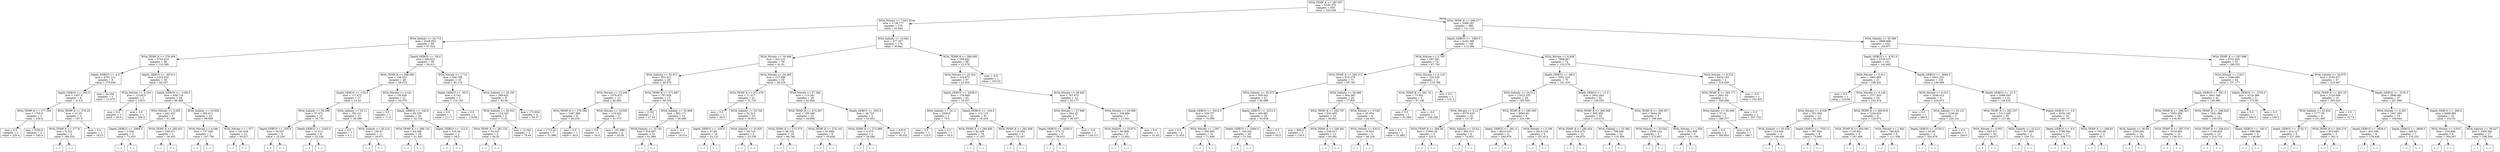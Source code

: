 digraph Tree {
node [shape=box] ;
0 [label="WOA_TEMP_K <= 287.857\nmse = 6195.375\nsamples = 650\nvalue = 102.039"] ;
1 [label="WOA_Nitrate <= 7.642\nmse = 1738.777\nsamples = 270\nvalue = 43.843"] ;
0 -> 1 [labeldistance=2.5, labelangle=45, headlabel="True"] ;
2 [label="WOA_Salinity <= 34.715\nmse = 3148.852\nsamples = 96\nvalue = 67.014"] ;
1 -> 2 ;
3 [label="WOA_TEMP_K <= 279.404\nmse = 3743.919\nsamples = 38\nvalue = 110.599"] ;
2 -> 3 ;
4 [label="Depth_GEBCO <= -4.0\nmse = 6781.211\nsamples = 8\nvalue = 179.646"] ;
3 -> 4 ;
5 [label="Depth_GEBCO <= -205.0\nmse = 1457.6\nsamples = 6\nvalue = 213.0"] ;
4 -> 5 ;
6 [label="WOA_TEMP_K <= 277.506\nmse = 1700.0\nsamples = 3\nvalue = 230.0"] ;
5 -> 6 ;
7 [label="mse = 0.0\nsamples = 1\nvalue = 220.0"] ;
6 -> 7 ;
8 [label="mse = 3200.0\nsamples = 2\nvalue = 240.0"] ;
6 -> 8 ;
9 [label="WOA_TEMP_K <= 278.25\nmse = 10.25\nsamples = 3\nvalue = 187.5"] ;
5 -> 9 ;
10 [label="WOA_TEMP_K <= 277.8\nmse = 0.222\nsamples = 2\nvalue = 189.333"] ;
9 -> 10 ;
11 [label="(...)"] ;
10 -> 11 ;
12 [label="(...)"] ;
10 -> 12 ;
13 [label="mse = 0.0\nsamples = 1\nvalue = 182.0"] ;
9 -> 13 ;
14 [label="mse = 24.256\nsamples = 2\nvalue = 12.875"] ;
4 -> 14 ;
15 [label="Depth_GEBCO <= -4674.0\nmse = 1323.633\nsamples = 30\nvalue = 92.187"] ;
3 -> 15 ;
16 [label="WOA_Nitrate <= 6.104\nmse = 12100.0\nsamples = 2\nvalue = 150.0"] ;
15 -> 16 ;
17 [label="mse = 0.0\nsamples = 1\nvalue = 40.0"] ;
16 -> 17 ;
18 [label="mse = 0.0\nsamples = 1\nvalue = 260.0"] ;
16 -> 18 ;
19 [label="Depth_GEBCO <= -1330.5\nmse = 659.716\nsamples = 28\nvalue = 89.498"] ;
15 -> 19 ;
20 [label="WOA_Nitrate <= 4.505\nmse = 442.452\nsamples = 5\nvalue = 51.386"] ;
19 -> 20 ;
21 [label="Depth_GEBCO <= -2969.5\nmse = 3.556\nsamples = 2\nvalue = 71.333"] ;
20 -> 21 ;
22 [label="(...)"] ;
21 -> 22 ;
23 [label="(...)"] ;
21 -> 23 ;
24 [label="WOA_TEMP_K <= 285.051\nmse = 249.371\nsamples = 3\nvalue = 36.425"] ;
20 -> 24 ;
25 [label="(...)"] ;
24 -> 25 ;
28 [label="(...)"] ;
24 -> 28 ;
29 [label="WOA_Salinity <= 33.854\nmse = 364.611\nsamples = 23\nvalue = 96.908"] ;
19 -> 29 ;
30 [label="WOA_Nitrate <= 4.546\nmse = 737.559\nsamples = 2\nvalue = 147.758"] ;
29 -> 30 ;
31 [label="(...)"] ;
30 -> 31 ;
32 [label="(...)"] ;
30 -> 32 ;
33 [label="WOA_Nitrate <= 1.077\nmse = 181.626\nsamples = 21\nvalue = 93.917"] ;
29 -> 33 ;
34 [label="(...)"] ;
33 -> 34 ;
35 [label="(...)"] ;
33 -> 35 ;
74 [label="Depth_GEBCO <= -59.0\nmse = 806.922\nsamples = 58\nvalue = 39.411"] ;
2 -> 74 ;
75 [label="WOA_TEMP_K <= 286.382\nmse = 154.322\nsamples = 48\nvalue = 28.015"] ;
74 -> 75 ;
76 [label="Depth_GEBCO <= -152.0\nmse = 117.472\nsamples = 27\nvalue = 23.43"] ;
75 -> 76 ;
77 [label="WOA_Salinity <= 35.298\nmse = 37.971\nsamples = 15\nvalue = 19.716"] ;
76 -> 77 ;
78 [label="Depth_GEBCO <= -235.0\nmse = 35.937\nsamples = 6\nvalue = 15.254"] ;
77 -> 78 ;
79 [label="(...)"] ;
78 -> 79 ;
84 [label="(...)"] ;
78 -> 84 ;
85 [label="Depth_GEBCO <= -3243.0\nmse = 21.613\nsamples = 9\nvalue = 22.226"] ;
77 -> 85 ;
86 [label="(...)"] ;
85 -> 86 ;
87 [label="(...)"] ;
85 -> 87 ;
92 [label="WOA_Salinity <= 35.11\nmse = 182.121\nsamples = 12\nvalue = 28.589"] ;
76 -> 92 ;
93 [label="mse = 0.0\nsamples = 1\nvalue = 5.1"] ;
92 -> 93 ;
94 [label="WOA_Salinity <= 35.214\nmse = 158.47\nsamples = 11\nvalue = 29.971"] ;
92 -> 94 ;
95 [label="(...)"] ;
94 -> 95 ;
96 [label="(...)"] ;
94 -> 96 ;
109 [label="WOA_Nitrate <= 0.241\nmse = 135.836\nsamples = 21\nvalue = 34.375"] ;
75 -> 109 ;
110 [label="mse = 0.0\nsamples = 1\nvalue = 71.0"] ;
109 -> 110 ;
111 [label="Depth_GEBCO <= -140.0\nmse = 94.159\nsamples = 20\nvalue = 33.154"] ;
109 -> 111 ;
112 [label="WOA_TEMP_K <= 286.732\nmse = 44.288\nsamples = 18\nvalue = 31.343"] ;
111 -> 112 ;
113 [label="(...)"] ;
112 -> 113 ;
124 [label="(...)"] ;
112 -> 124 ;
137 [label="Depth_GEBCO <= -112.0\nmse = 104.04\nsamples = 2\nvalue = 58.5"] ;
111 -> 137 ;
138 [label="(...)"] ;
137 -> 138 ;
139 [label="(...)"] ;
137 -> 139 ;
140 [label="WOA_Nitrate <= 1.712\nmse = 446.788\nsamples = 10\nvalue = 92.116"] ;
74 -> 140 ;
141 [label="Depth_GEBCO <= -50.5\nmse = 0.743\nsamples = 2\nvalue = 119.192"] ;
140 -> 141 ;
142 [label="mse = 0.0\nsamples = 1\nvalue = 117.7"] ;
141 -> 142 ;
143 [label="mse = 0.0\nsamples = 1\nvalue = 119.69"] ;
141 -> 143 ;
144 [label="WOA_Salinity <= 35.191\nmse = 269.622\nsamples = 8\nvalue = 83.09"] ;
140 -> 144 ;
145 [label="WOA_Salinity <= 35.053\nmse = 114.163\nsamples = 4\nvalue = 71.81"] ;
144 -> 145 ;
146 [label="WOA_TEMP_K <= 281.732\nmse = 54.023\nsamples = 2\nvalue = 58.55"] ;
145 -> 146 ;
147 [label="(...)"] ;
146 -> 147 ;
148 [label="(...)"] ;
146 -> 148 ;
149 [label="mse = 12.363\nsamples = 2\nvalue = 78.44"] ;
145 -> 149 ;
150 [label="mse = 170.604\nsamples = 4\nvalue = 94.37"] ;
144 -> 150 ;
151 [label="WOA_Salinity <= 33.841\nmse = 477.357\nsamples = 174\nvalue = 30.842"] ;
1 -> 151 ;
152 [label="WOA_Nitrate <= 18.449\nmse = 422.122\nsamples = 76\nvalue = 41.91"] ;
151 -> 152 ;
153 [label="WOA_Salinity <= 32.871\nmse = 932.412\nsamples = 26\nvalue = 49.575"] ;
152 -> 153 ;
154 [label="WOA_Nitrate <= 13.256\nmse = 1076.873\nsamples = 13\nvalue = 42.683"] ;
153 -> 154 ;
155 [label="WOA_TEMP_K <= 276.589\nmse = 1467.569\nsamples = 8\nvalue = 48.238"] ;
154 -> 155 ;
156 [label="mse = 1712.43\nsamples = 7\nvalue = 51.086"] ;
155 -> 156 ;
157 [label="mse = 0.0\nsamples = 1\nvalue = 34.0"] ;
155 -> 157 ;
158 [label="WOA_Nitrate <= 14.595\nmse = 110.342\nsamples = 5\nvalue = 31.573"] ;
154 -> 158 ;
159 [label="mse = 0.0\nsamples = 1\nvalue = 34.0"] ;
158 -> 159 ;
160 [label="mse = 161.096\nsamples = 4\nvalue = 30.36"] ;
158 -> 160 ;
161 [label="WOA_TEMP_K <= 271.687\nmse = 707.928\nsamples = 13\nvalue = 56.104"] ;
153 -> 161 ;
162 [label="mse = 2.161\nsamples = 2\nvalue = 27.34"] ;
161 -> 162 ;
163 [label="WOA_Salinity <= 33.809\nmse = 682.171\nsamples = 11\nvalue = 59.488"] ;
161 -> 163 ;
164 [label="WOA_Salinity <= 33.761\nmse = 618.697\nsamples = 10\nvalue = 61.986"] ;
163 -> 164 ;
165 [label="(...)"] ;
164 -> 165 ;
174 [label="(...)"] ;
164 -> 174 ;
175 [label="mse = -0.0\nsamples = 1\nvalue = 19.514"] ;
163 -> 175 ;
176 [label="WOA_Nitrate <= 24.282\nmse = 127.096\nsamples = 50\nvalue = 38.128"] ;
152 -> 176 ;
177 [label="WOA_TEMP_K <= 271.478\nmse = 71.317\nsamples = 21\nvalue = 31.725"] ;
176 -> 177 ;
178 [label="mse = 0.0\nsamples = 1\nvalue = 56.9"] ;
177 -> 178 ;
179 [label="WOA_Salinity <= 33.726\nmse = 52.514\nsamples = 20\nvalue = 30.913"] ;
177 -> 179 ;
180 [label="Depth_GEBCO <= -105.0\nmse = 37.84\nsamples = 16\nvalue = 33.122"] ;
179 -> 180 ;
181 [label="(...)"] ;
180 -> 181 ;
192 [label="(...)"] ;
180 -> 192 ;
197 [label="WOA_Salinity <= 33.835\nmse = 28.723\nsamples = 4\nvalue = 23.339"] ;
179 -> 197 ;
198 [label="(...)"] ;
197 -> 198 ;
203 [label="(...)"] ;
197 -> 203 ;
204 [label="WOA_Nitrate <= 27.304\nmse = 115.381\nsamples = 29\nvalue = 42.894"] ;
176 -> 204 ;
205 [label="WOA_TEMP_K <= 274.067\nmse = 109.346\nsamples = 25\nvalue = 44.808"] ;
204 -> 205 ;
206 [label="WOA_TEMP_K <= 273.573\nmse = 96.232\nsamples = 16\nvalue = 48.766"] ;
205 -> 206 ;
207 [label="(...)"] ;
206 -> 207 ;
222 [label="(...)"] ;
206 -> 222 ;
233 [label="WOA_TEMP_K <= 274.143\nmse = 81.666\nsamples = 9\nvalue = 39.859"] ;
205 -> 233 ;
234 [label="(...)"] ;
233 -> 234 ;
235 [label="(...)"] ;
233 -> 235 ;
244 [label="Depth_GEBCO <= -935.5\nmse = 30.723\nsamples = 4\nvalue = 33.052"] ;
204 -> 244 ;
245 [label="WOA_TEMP_K <= 272.989\nmse = 0.373\nsamples = 2\nvalue = 28.568"] ;
244 -> 245 ;
246 [label="(...)"] ;
245 -> 246 ;
247 [label="(...)"] ;
245 -> 247 ;
248 [label="mse = 8.619\nsamples = 2\nvalue = 39.032"] ;
244 -> 248 ;
249 [label="WOA_TEMP_K <= 286.095\nmse = 358.842\nsamples = 98\nvalue = 22.578"] ;
151 -> 249 ;
250 [label="WOA_Nitrate <= 25.324\nmse = 316.973\nsamples = 97\nvalue = 22.035"] ;
249 -> 250 ;
251 [label="Depth_GEBCO <= -5438.5\nmse = 178.869\nsamples = 83\nvalue = 19.257"] ;
250 -> 251 ;
252 [label="WOA_Salinity <= 34.11\nmse = 1600.0\nsamples = 2\nvalue = 70.0"] ;
251 -> 252 ;
253 [label="mse = 0.0\nsamples = 1\nvalue = 110.0"] ;
252 -> 253 ;
254 [label="mse = 0.0\nsamples = 1\nvalue = 30.0"] ;
252 -> 254 ;
255 [label="Depth_GEBCO <= -104.0\nmse = 112.115\nsamples = 81\nvalue = 18.418"] ;
251 -> 255 ;
256 [label="WOA_TEMP_K <= 284.665\nmse = 82.286\nsamples = 79\nvalue = 17.557"] ;
255 -> 256 ;
257 [label="(...)"] ;
256 -> 257 ;
356 [label="(...)"] ;
256 -> 356 ;
357 [label="WOA_TEMP_K <= 282.309\nmse = 110.509\nsamples = 2\nvalue = 52.267"] ;
255 -> 357 ;
358 [label="(...)"] ;
357 -> 358 ;
359 [label="(...)"] ;
357 -> 359 ;
360 [label="WOA_Nitrate <= 28.445\nmse = 761.072\nsamples = 14\nvalue = 35.177"] ;
250 -> 360 ;
361 [label="WOA_Nitrate <= 27.688\nmse = 844.25\nsamples = 7\nvalue = 46.557"] ;
360 -> 361 ;
362 [label="Depth_GEBCO <= -4356.0\nmse = 272.72\nsamples = 6\nvalue = 39.815"] ;
361 -> 362 ;
363 [label="(...)"] ;
362 -> 363 ;
364 [label="(...)"] ;
362 -> 364 ;
373 [label="mse = -0.0\nsamples = 1\nvalue = 134.211"] ;
361 -> 373 ;
374 [label="WOA_Nitrate <= 29.598\nmse = 336.694\nsamples = 7\nvalue = 21.901"] ;
360 -> 374 ;
375 [label="WOA_Salinity <= 33.873\nmse = 60.868\nsamples = 6\nvalue = 12.052"] ;
374 -> 375 ;
376 [label="(...)"] ;
375 -> 376 ;
379 [label="(...)"] ;
375 -> 379 ;
386 [label="mse = 0.0\nsamples = 1\nvalue = 51.45"] ;
374 -> 386 ;
387 [label="mse = -0.0\nsamples = 1\nvalue = 103.53"] ;
249 -> 387 ;
388 [label="WOA_TEMP_K <= 294.377\nmse = 5386.297\nsamples = 380\nvalue = 141.123"] ;
0 -> 388 [labeldistance=2.5, labelangle=-45, headlabel="False"] ;
389 [label="Depth_GEBCO <= -1883.5\nmse = 6162.586\nsamples = 148\nvalue = 112.288"] ;
388 -> 389 ;
390 [label="WOA_Nitrate <= 3.705\nmse = 687.591\nsamples = 74\nvalue = 67.756"] ;
389 -> 390 ;
391 [label="WOA_TEMP_K <= 292.512\nmse = 615.579\nsamples = 71\nvalue = 65.783"] ;
390 -> 391 ;
392 [label="WOA_Salinity <= 35.572\nmse = 359.042\nsamples = 51\nvalue = 60.088"] ;
391 -> 392 ;
393 [label="Depth_GEBCO <= -5410.5\nmse = 439.757\nsamples = 22\nvalue = 70.096"] ;
392 -> 393 ;
394 [label="mse = 0.0\nsamples = 1\nvalue = 21.053"] ;
393 -> 394 ;
395 [label="WOA_Nitrate <= 1.287\nmse = 366.493\nsamples = 21\nvalue = 71.848"] ;
393 -> 395 ;
396 [label="(...)"] ;
395 -> 396 ;
407 [label="(...)"] ;
395 -> 407 ;
432 [label="Depth_GEBCO <= -2512.0\nmse = 200.881\nsamples = 29\nvalue = 53.638"] ;
392 -> 432 ;
433 [label="Depth_GEBCO <= -5306.0\nmse = 149.252\nsamples = 28\nvalue = 51.541"] ;
432 -> 433 ;
434 [label="(...)"] ;
433 -> 434 ;
435 [label="(...)"] ;
433 -> 435 ;
482 [label="mse = 0.0\nsamples = 1\nvalue = 83.0"] ;
432 -> 482 ;
483 [label="WOA_Salinity <= 36.689\nmse = 944.385\nsamples = 20\nvalue = 77.825"] ;
391 -> 483 ;
484 [label="WOA_TEMP_K <= 292.747\nmse = 633.455\nsamples = 14\nvalue = 92.901"] ;
483 -> 484 ;
485 [label="mse = 900.0\nsamples = 2\nvalue = 130.0"] ;
484 -> 485 ;
486 [label="WOA_TEMP_K <= 294.301\nmse = 249.817\nsamples = 12\nvalue = 85.481"] ;
484 -> 486 ;
487 [label="(...)"] ;
486 -> 487 ;
506 [label="(...)"] ;
486 -> 506 ;
507 [label="WOA_Nitrate <= 0.549\nmse = 45.054\nsamples = 6\nvalue = 44.933"] ;
483 -> 507 ;
508 [label="WOA_Nitrate <= 0.014\nmse = 30.823\nsamples = 5\nvalue = 46.239"] ;
507 -> 508 ;
509 [label="(...)"] ;
508 -> 509 ;
510 [label="(...)"] ;
508 -> 510 ;
513 [label="mse = 0.0\nsamples = 1\nvalue = 31.882"] ;
507 -> 513 ;
514 [label="WOA_Nitrate <= 6.119\nmse = 322.636\nsamples = 3\nvalue = 110.768"] ;
390 -> 514 ;
515 [label="WOA_TEMP_K <= 291.74\nmse = 73.852\nsamples = 2\nvalue = 97.146"] ;
514 -> 515 ;
516 [label="mse = 0.0\nsamples = 1\nvalue = 91.069"] ;
515 -> 516 ;
517 [label="mse = -0.0\nsamples = 1\nvalue = 109.299"] ;
515 -> 517 ;
518 [label="mse = 0.0\nsamples = 1\nvalue = 131.2"] ;
514 -> 518 ;
519 [label="WOA_Nitrate <= 6.408\nmse = 7698.667\nsamples = 74\nvalue = 152.578"] ;
389 -> 519 ;
520 [label="Depth_GEBCO <= -89.0\nmse = 5652.223\nsamples = 70\nvalue = 141.319"] ;
519 -> 520 ;
521 [label="WOA_Salinity <= 34.312\nmse = 11012.335\nsamples = 18\nvalue = 185.505"] ;
520 -> 521 ;
522 [label="WOA_Nitrate <= 0.13\nmse = 9776.433\nsamples = 10\nvalue = 127.47"] ;
521 -> 522 ;
523 [label="WOA_TEMP_K <= 289.46\nmse = 11665.25\nsamples = 4\nvalue = 233.5"] ;
522 -> 523 ;
524 [label="(...)"] ;
523 -> 524 ;
527 [label="(...)"] ;
523 -> 527 ;
530 [label="WOA_Salinity <= 33.62\nmse = 400.213\nsamples = 6\nvalue = 74.455"] ;
522 -> 530 ;
531 [label="(...)"] ;
530 -> 531 ;
536 [label="(...)"] ;
530 -> 536 ;
539 [label="WOA_TEMP_K <= 292.595\nmse = 8093.92\nsamples = 8\nvalue = 224.196"] ;
521 -> 539 ;
540 [label="Depth_GEBCO <= -361.0\nmse = 6610.333\nsamples = 4\nvalue = 240.978"] ;
539 -> 540 ;
541 [label="(...)"] ;
540 -> 541 ;
544 [label="(...)"] ;
540 -> 544 ;
545 [label="WOA_Nitrate <= 0.196\nmse = 9014.219\nsamples = 4\nvalue = 207.413"] ;
539 -> 545 ;
546 [label="(...)"] ;
545 -> 546 ;
547 [label="(...)"] ;
545 -> 547 ;
550 [label="Depth_GEBCO <= -11.5\nmse = 2932.403\nsamples = 52\nvalue = 126.255"] ;
520 -> 550 ;
551 [label="WOA_TEMP_K <= 290.568\nmse = 945.494\nsamples = 43\nvalue = 110.675"] ;
550 -> 551 ;
552 [label="WOA_TEMP_K <= 290.024\nmse = 616.478\nsamples = 21\nvalue = 94.879"] ;
551 -> 552 ;
553 [label="(...)"] ;
552 -> 553 ;
580 [label="(...)"] ;
552 -> 580 ;
589 [label="WOA_Salinity <= 33.384\nmse = 798.006\nsamples = 22\nvalue = 125.594"] ;
551 -> 589 ;
590 [label="(...)"] ;
589 -> 590 ;
603 [label="(...)"] ;
589 -> 603 ;
620 [label="WOA_TEMP_K <= 289.557\nmse = 6044.26\nsamples = 9\nvalue = 186.844"] ;
550 -> 620 ;
621 [label="WOA_Salinity <= 33.543\nmse = 2506.122\nsamples = 3\nvalue = 272.857"] ;
620 -> 621 ;
622 [label="(...)"] ;
621 -> 622 ;
623 [label="(...)"] ;
621 -> 623 ;
624 [label="WOA_Nitrate <= 1.558\nmse = 591.908\nsamples = 6\nvalue = 132.109"] ;
620 -> 624 ;
625 [label="(...)"] ;
624 -> 625 ;
632 [label="(...)"] ;
624 -> 632 ;
635 [label="WOA_Nitrate <= 8.232\nmse = 8434.183\nsamples = 4\nvalue = 318.649"] ;
519 -> 635 ;
636 [label="WOA_TEMP_K <= 292.171\nmse = 2041.03\nsamples = 3\nvalue = 349.468"] ;
635 -> 636 ;
637 [label="WOA_Salinity <= 35.099\nmse = 57.41\nsamples = 2\nvalue = 388.277"] ;
636 -> 637 ;
638 [label="mse = 0.0\nsamples = 1\nvalue = 395.854"] ;
637 -> 638 ;
639 [label="mse = -0.0\nsamples = 1\nvalue = 380.7"] ;
637 -> 639 ;
640 [label="mse = 0.0\nsamples = 1\nvalue = 297.722"] ;
636 -> 640 ;
641 [label="mse = -0.0\nsamples = 1\nvalue = 102.923"] ;
635 -> 641 ;
642 [label="WOA_Salinity <= 35.586\nmse = 3988.869\nsamples = 232\nvalue = 159.877"] ;
388 -> 642 ;
643 [label="Depth_GEBCO <= -4761.0\nmse = 2730.937\nsamples = 141\nvalue = 142.482"] ;
642 -> 643 ;
644 [label="WOA_Nitrate <= 0.011\nmse = 1965.665\nsamples = 21\nvalue = 108.441"] ;
643 -> 644 ;
645 [label="mse = 0.0\nsamples = 1\nvalue = 218.84"] ;
644 -> 645 ;
646 [label="WOA_Nitrate <= 0.146\nmse = 1377.503\nsamples = 20\nvalue = 102.474"] ;
644 -> 646 ;
647 [label="WOA_Nitrate <= 0.036\nmse = 551.304\nsamples = 12\nvalue = 82.361"] ;
646 -> 647 ;
648 [label="WOA_Salinity <= 35.026\nmse = 114.044\nsamples = 3\nvalue = 109.406"] ;
647 -> 648 ;
649 [label="(...)"] ;
648 -> 649 ;
650 [label="(...)"] ;
648 -> 650 ;
653 [label="Depth_GEBCO <= -7531.5\nmse = 387.929\nsamples = 9\nvalue = 73.909"] ;
647 -> 653 ;
654 [label="(...)"] ;
653 -> 654 ;
655 [label="(...)"] ;
653 -> 655 ;
666 [label="WOA_TEMP_K <= 300.819\nmse = 1234.034\nsamples = 8\nvalue = 128.872"] ;
646 -> 666 ;
667 [label="WOA_TEMP_K <= 300.081\nmse = 145.851\nsamples = 3\nvalue = 167.409"] ;
666 -> 667 ;
668 [label="(...)"] ;
667 -> 668 ;
671 [label="(...)"] ;
667 -> 671 ;
672 [label="WOA_Nitrate <= 1.943\nmse = 746.822\nsamples = 5\nvalue = 111.356"] ;
666 -> 672 ;
673 [label="(...)"] ;
672 -> 673 ;
678 [label="(...)"] ;
672 -> 678 ;
679 [label="Depth_GEBCO <= -4694.5\nmse = 2601.351\nsamples = 120\nvalue = 149.469"] ;
643 -> 679 ;
680 [label="WOA_Nitrate <= 0.012\nmse = 3248.012\nsamples = 6\nvalue = 234.674"] ;
679 -> 680 ;
681 [label="mse = 0.0\nsamples = 1\nvalue = 380.0"] ;
680 -> 681 ;
682 [label="WOA_Salinity <= 35.131\nmse = 1249.64\nsamples = 5\nvalue = 220.141"] ;
680 -> 682 ;
683 [label="Depth_GEBCO <= -4726.5\nmse = 36.96\nsamples = 4\nvalue = 202.676"] ;
682 -> 683 ;
684 [label="(...)"] ;
683 -> 684 ;
687 [label="(...)"] ;
683 -> 687 ;
688 [label="mse = 0.0\nsamples = 1\nvalue = 290.0"] ;
682 -> 688 ;
689 [label="Depth_GEBCO <= -21.5\nmse = 2088.059\nsamples = 114\nvalue = 144.233"] ;
679 -> 689 ;
690 [label="WOA_TEMP_K <= 302.337\nmse = 1211.436\nsamples = 95\nvalue = 137.46"] ;
689 -> 690 ;
691 [label="WOA_Nitrate <= 0.003\nmse = 943.471\nsamples = 93\nvalue = 134.677"] ;
690 -> 691 ;
692 [label="(...)"] ;
691 -> 692 ;
693 [label="(...)"] ;
691 -> 693 ;
840 [label="WOA_Salinity <= 33.413\nmse = 317.405\nsamples = 2\nvalue = 239.721"] ;
690 -> 840 ;
841 [label="(...)"] ;
840 -> 841 ;
842 [label="(...)"] ;
840 -> 842 ;
843 [label="Depth_GEBCO <= -3.0\nmse = 5234.163\nsamples = 19\nvalue = 180.757"] ;
689 -> 843 ;
844 [label="Depth_GEBCO <= -8.0\nmse = 3766.994\nsamples = 17\nvalue = 204.773"] ;
843 -> 844 ;
845 [label="(...)"] ;
844 -> 845 ;
858 [label="(...)"] ;
844 -> 858 ;
865 [label="WOA_TEMP_K <= 299.83\nmse = 744.98\nsamples = 2\nvalue = 92.7"] ;
843 -> 865 ;
866 [label="(...)"] ;
865 -> 866 ;
867 [label="(...)"] ;
865 -> 867 ;
868 [label="WOA_TEMP_K <= 297.686\nmse = 4741.825\nsamples = 91\nvalue = 188.332"] ;
642 -> 868 ;
869 [label="WOA_Nitrate <= 2.021\nmse = 3386.883\nsamples = 44\nvalue = 157.177"] ;
868 -> 869 ;
870 [label="Depth_GEBCO <= -261.5\nmse = 2401.046\nsamples = 42\nvalue = 149.985"] ;
869 -> 870 ;
871 [label="WOA_TEMP_K <= 296.521\nmse = 1655.656\nsamples = 28\nvalue = 130.907"] ;
870 -> 871 ;
872 [label="WOA_Salinity <= 36.69\nmse = 1230.091\nsamples = 14\nvalue = 110.635"] ;
871 -> 872 ;
873 [label="(...)"] ;
872 -> 873 ;
886 [label="(...)"] ;
872 -> 886 ;
895 [label="WOA_TEMP_K <= 297.378\nmse = 1018.402\nsamples = 14\nvalue = 156.513"] ;
871 -> 895 ;
896 [label="(...)"] ;
895 -> 896 ;
915 [label="(...)"] ;
895 -> 915 ;
920 [label="WOA_TEMP_K <= 296.629\nmse = 1841.966\nsamples = 14\nvalue = 185.652"] ;
870 -> 920 ;
921 [label="WOA_TEMP_K <= 294.415\nmse = 1106.633\nsamples = 10\nvalue = 210.714"] ;
920 -> 921 ;
922 [label="(...)"] ;
921 -> 922 ;
923 [label="(...)"] ;
921 -> 923 ;
930 [label="Depth_GEBCO <= -140.5\nmse = 488.889\nsamples = 4\nvalue = 146.667"] ;
920 -> 930 ;
931 [label="(...)"] ;
930 -> 931 ;
932 [label="(...)"] ;
930 -> 932 ;
933 [label="Depth_GEBCO <= -3755.0\nmse = 4716.368\nsamples = 2\nvalue = 275.85"] ;
869 -> 933 ;
934 [label="mse = 0.0\nsamples = 1\nvalue = 394.8"] ;
933 -> 934 ;
935 [label="mse = 0.0\nsamples = 1\nvalue = 236.2"] ;
933 -> 935 ;
936 [label="WOA_Salinity <= 35.975\nmse = 4155.477\nsamples = 47\nvalue = 219.487"] ;
868 -> 936 ;
937 [label="WOA_TEMP_K <= 302.25\nmse = 2120.606\nsamples = 10\nvalue = 265.024"] ;
936 -> 937 ;
938 [label="WOA_Salinity <= 35.832\nmse = 1777.05\nsamples = 9\nvalue = 251.805"] ;
937 -> 938 ;
939 [label="Depth_GEBCO <= -4732.5\nmse = 414.127\nsamples = 6\nvalue = 227.208"] ;
938 -> 939 ;
940 [label="(...)"] ;
939 -> 940 ;
941 [label="(...)"] ;
939 -> 941 ;
948 [label="WOA_TEMP_K <= 300.274\nmse = 872.685\nsamples = 3\nvalue = 301.0"] ;
938 -> 948 ;
949 [label="(...)"] ;
948 -> 949 ;
952 [label="(...)"] ;
948 -> 952 ;
953 [label="mse = 0.0\nsamples = 1\nvalue = 317.9"] ;
937 -> 953 ;
954 [label="Depth_GEBCO <= -3135.5\nmse = 3990.681\nsamples = 37\nvalue = 207.068"] ;
936 -> 954 ;
955 [label="WOA_Nitrate <= 0.291\nmse = 1047.393\nsamples = 15\nvalue = 158.844"] ;
954 -> 955 ;
956 [label="Depth_GEBCO <= -3634.0\nmse = 403.296\nsamples = 8\nvalue = 178.438"] ;
955 -> 956 ;
957 [label="(...)"] ;
956 -> 957 ;
960 [label="(...)"] ;
956 -> 960 ;
967 [label="Depth_GEBCO <= -4849.5\nmse = 365.01\nsamples = 7\nvalue = 125.253"] ;
955 -> 967 ;
968 [label="(...)"] ;
967 -> 968 ;
969 [label="(...)"] ;
967 -> 969 ;
980 [label="Depth_GEBCO <= -206.0\nmse = 3668.885\nsamples = 22\nvalue = 232.52"] ;
954 -> 980 ;
981 [label="WOA_Nitrate <= 0.033\nmse = 534.836\nsamples = 5\nvalue = 304.567"] ;
980 -> 981 ;
982 [label="(...)"] ;
981 -> 982 ;
983 [label="(...)"] ;
981 -> 983 ;
988 [label="WOA_Salinity <= 36.427\nmse = 2406.581\nsamples = 17\nvalue = 208.504"] ;
980 -> 988 ;
989 [label="(...)"] ;
988 -> 989 ;
998 [label="(...)"] ;
988 -> 998 ;
}